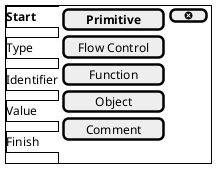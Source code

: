 @startsalt
{+
{/ <b>Start
Type
Identifier
Value
Finish } |
{
  [<b>Primitive   ] | [ <&circle-x> ]
  [Flow Control] | *
  [Function    ] | *
  [Object      ] | *
  [Comment     ] | *
}
}
@endsalt
